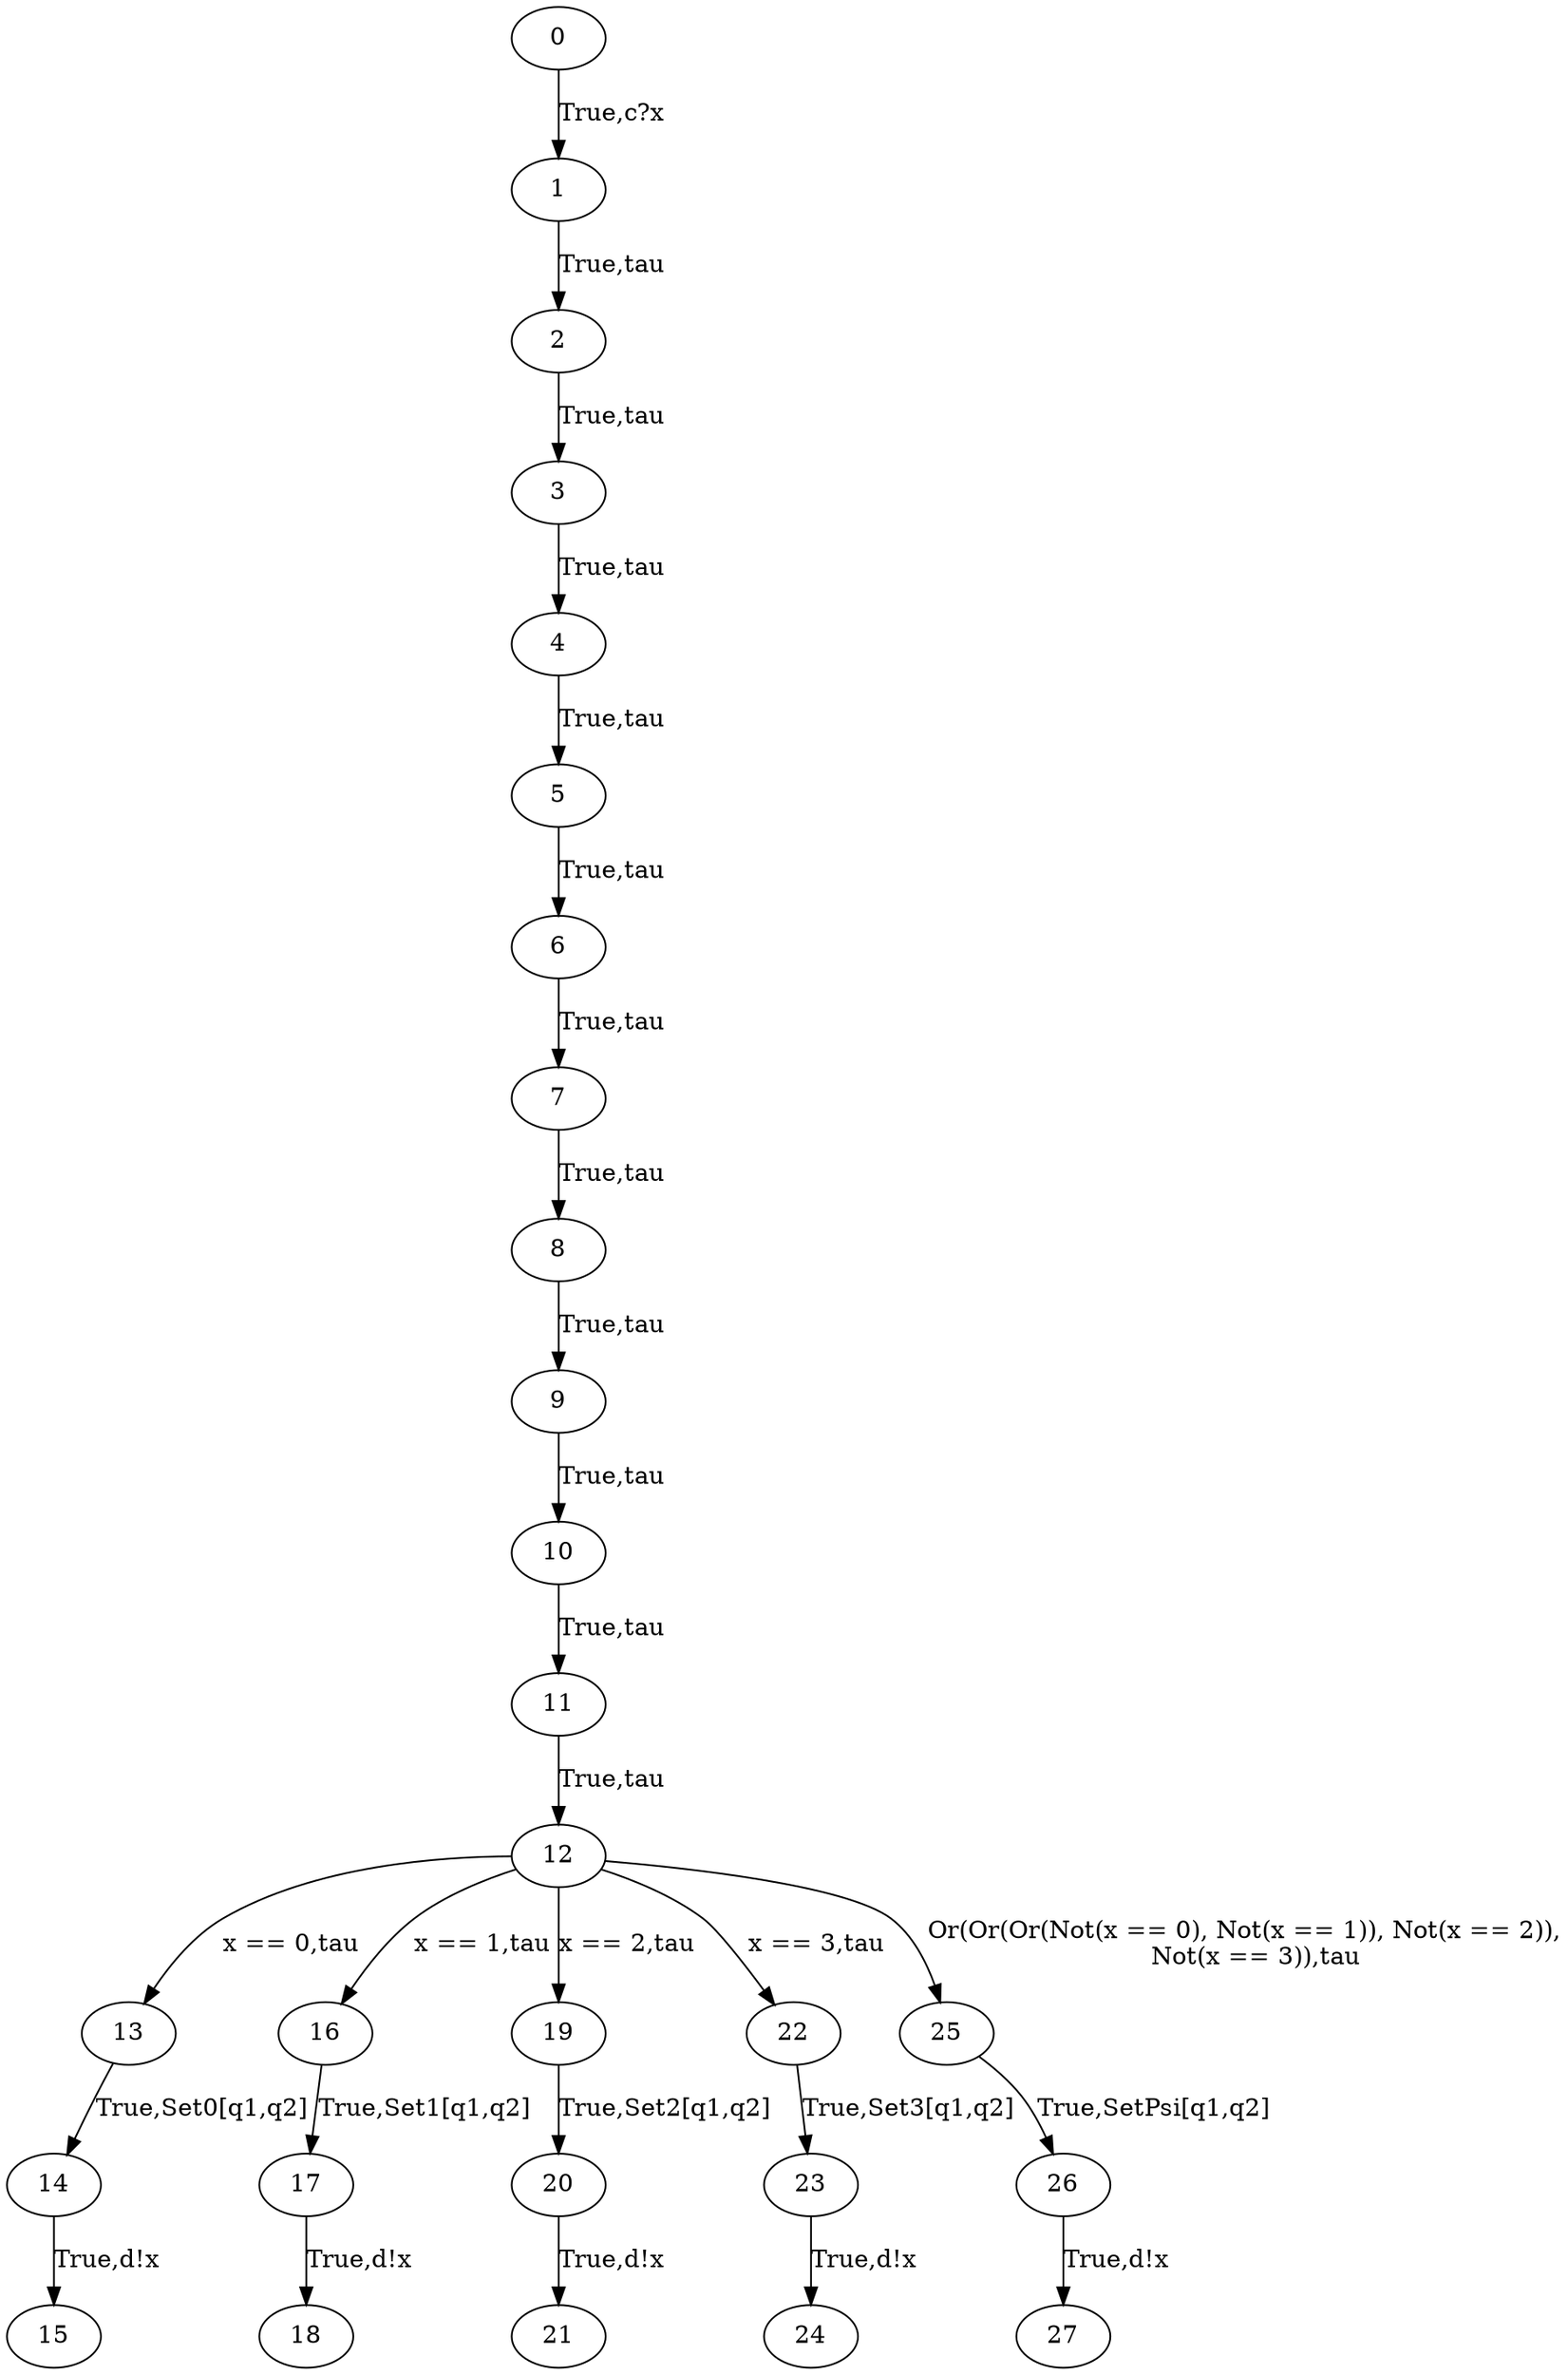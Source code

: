 // The qLTS Spec
digraph {
	0 -> 1 [label="True,c?x"]
	1 -> 2 [label="True,tau"]
	2 -> 3 [label="True,tau"]
	3 -> 4 [label="True,tau"]
	4 -> 5 [label="True,tau"]
	5 -> 6 [label="True,tau"]
	6 -> 7 [label="True,tau"]
	7 -> 8 [label="True,tau"]
	8 -> 9 [label="True,tau"]
	9 -> 10 [label="True,tau"]
	10 -> 11 [label="True,tau"]
	11 -> 12 [label="True,tau"]
	12 -> 13 [label="x == 0,tau"]
	13 -> 14 [label="True,Set0[q1,q2]"]
	14 -> 15 [label="True,d!x"]
	12 -> 16 [label="x == 1,tau"]
	16 -> 17 [label="True,Set1[q1,q2]"]
	17 -> 18 [label="True,d!x"]
	12 -> 19 [label="x == 2,tau"]
	19 -> 20 [label="True,Set2[q1,q2]"]
	20 -> 21 [label="True,d!x"]
	12 -> 22 [label="x == 3,tau"]
	22 -> 23 [label="True,Set3[q1,q2]"]
	23 -> 24 [label="True,d!x"]
	12 -> 25 [label="Or(Or(Or(Not(x == 0), Not(x == 1)), Not(x == 2)),
   Not(x == 3)),tau"]
	25 -> 26 [label="True,SetPsi[q1,q2]"]
	26 -> 27 [label="True,d!x"]
}
